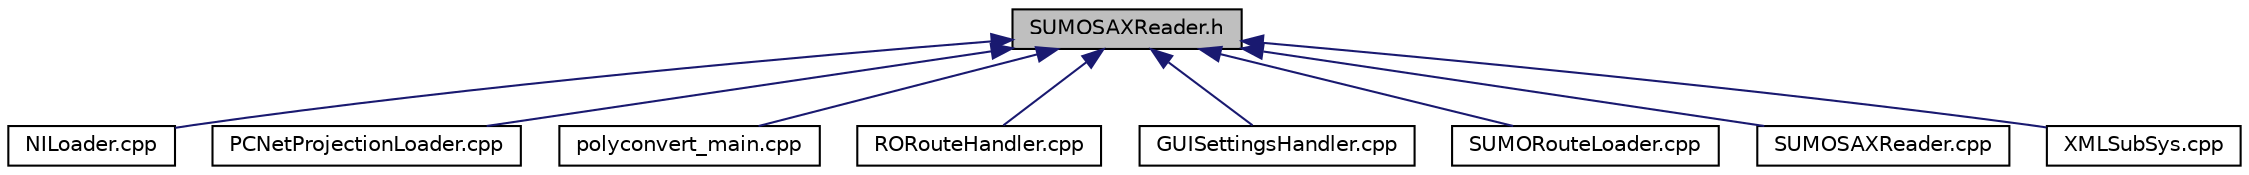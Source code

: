 digraph "SUMOSAXReader.h"
{
  edge [fontname="Helvetica",fontsize="10",labelfontname="Helvetica",labelfontsize="10"];
  node [fontname="Helvetica",fontsize="10",shape=record];
  Node5 [label="SUMOSAXReader.h",height=0.2,width=0.4,color="black", fillcolor="grey75", style="filled", fontcolor="black"];
  Node5 -> Node6 [dir="back",color="midnightblue",fontsize="10",style="solid",fontname="Helvetica"];
  Node6 [label="NILoader.cpp",height=0.2,width=0.4,color="black", fillcolor="white", style="filled",URL="$d0/d6a/_n_i_loader_8cpp.html"];
  Node5 -> Node7 [dir="back",color="midnightblue",fontsize="10",style="solid",fontname="Helvetica"];
  Node7 [label="PCNetProjectionLoader.cpp",height=0.2,width=0.4,color="black", fillcolor="white", style="filled",URL="$da/da7/_p_c_net_projection_loader_8cpp.html"];
  Node5 -> Node8 [dir="back",color="midnightblue",fontsize="10",style="solid",fontname="Helvetica"];
  Node8 [label="polyconvert_main.cpp",height=0.2,width=0.4,color="black", fillcolor="white", style="filled",URL="$d9/de2/polyconvert__main_8cpp.html"];
  Node5 -> Node9 [dir="back",color="midnightblue",fontsize="10",style="solid",fontname="Helvetica"];
  Node9 [label="RORouteHandler.cpp",height=0.2,width=0.4,color="black", fillcolor="white", style="filled",URL="$da/d3a/_r_o_route_handler_8cpp.html"];
  Node5 -> Node10 [dir="back",color="midnightblue",fontsize="10",style="solid",fontname="Helvetica"];
  Node10 [label="GUISettingsHandler.cpp",height=0.2,width=0.4,color="black", fillcolor="white", style="filled",URL="$da/d09/_g_u_i_settings_handler_8cpp.html"];
  Node5 -> Node11 [dir="back",color="midnightblue",fontsize="10",style="solid",fontname="Helvetica"];
  Node11 [label="SUMORouteLoader.cpp",height=0.2,width=0.4,color="black", fillcolor="white", style="filled",URL="$dd/d92/_s_u_m_o_route_loader_8cpp.html"];
  Node5 -> Node12 [dir="back",color="midnightblue",fontsize="10",style="solid",fontname="Helvetica"];
  Node12 [label="SUMOSAXReader.cpp",height=0.2,width=0.4,color="black", fillcolor="white", style="filled",URL="$df/d53/_s_u_m_o_s_a_x_reader_8cpp.html"];
  Node5 -> Node13 [dir="back",color="midnightblue",fontsize="10",style="solid",fontname="Helvetica"];
  Node13 [label="XMLSubSys.cpp",height=0.2,width=0.4,color="black", fillcolor="white", style="filled",URL="$d8/d67/_x_m_l_sub_sys_8cpp.html"];
}
